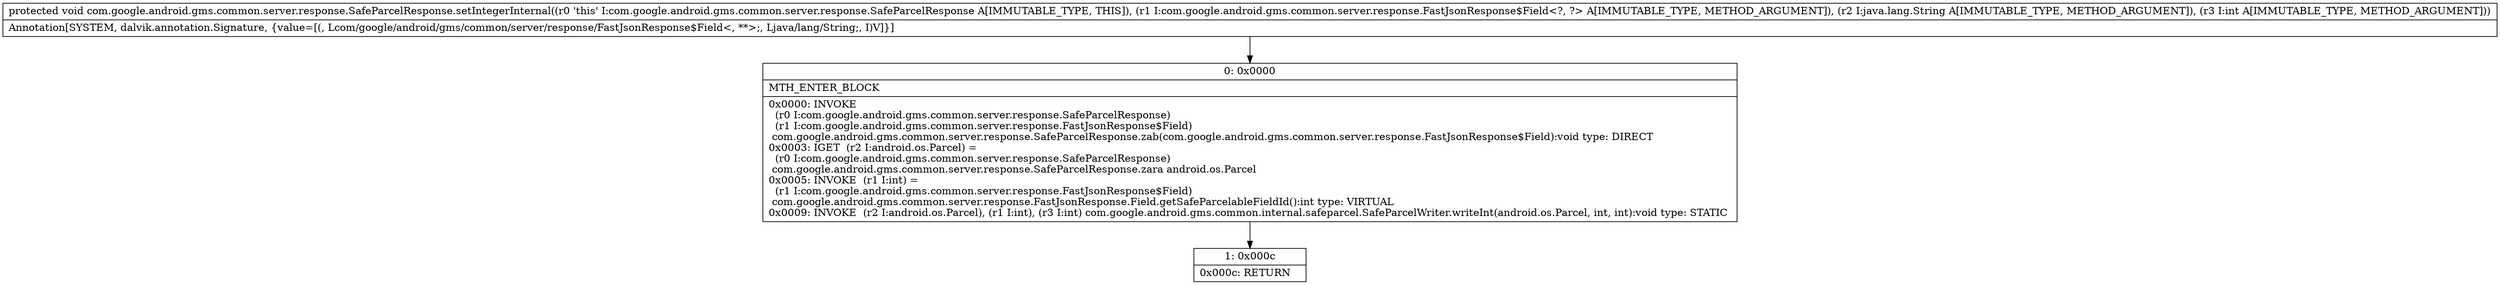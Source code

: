 digraph "CFG forcom.google.android.gms.common.server.response.SafeParcelResponse.setIntegerInternal(Lcom\/google\/android\/gms\/common\/server\/response\/FastJsonResponse$Field;Ljava\/lang\/String;I)V" {
Node_0 [shape=record,label="{0\:\ 0x0000|MTH_ENTER_BLOCK\l|0x0000: INVOKE  \l  (r0 I:com.google.android.gms.common.server.response.SafeParcelResponse)\l  (r1 I:com.google.android.gms.common.server.response.FastJsonResponse$Field)\l com.google.android.gms.common.server.response.SafeParcelResponse.zab(com.google.android.gms.common.server.response.FastJsonResponse$Field):void type: DIRECT \l0x0003: IGET  (r2 I:android.os.Parcel) = \l  (r0 I:com.google.android.gms.common.server.response.SafeParcelResponse)\l com.google.android.gms.common.server.response.SafeParcelResponse.zara android.os.Parcel \l0x0005: INVOKE  (r1 I:int) = \l  (r1 I:com.google.android.gms.common.server.response.FastJsonResponse$Field)\l com.google.android.gms.common.server.response.FastJsonResponse.Field.getSafeParcelableFieldId():int type: VIRTUAL \l0x0009: INVOKE  (r2 I:android.os.Parcel), (r1 I:int), (r3 I:int) com.google.android.gms.common.internal.safeparcel.SafeParcelWriter.writeInt(android.os.Parcel, int, int):void type: STATIC \l}"];
Node_1 [shape=record,label="{1\:\ 0x000c|0x000c: RETURN   \l}"];
MethodNode[shape=record,label="{protected void com.google.android.gms.common.server.response.SafeParcelResponse.setIntegerInternal((r0 'this' I:com.google.android.gms.common.server.response.SafeParcelResponse A[IMMUTABLE_TYPE, THIS]), (r1 I:com.google.android.gms.common.server.response.FastJsonResponse$Field\<?, ?\> A[IMMUTABLE_TYPE, METHOD_ARGUMENT]), (r2 I:java.lang.String A[IMMUTABLE_TYPE, METHOD_ARGUMENT]), (r3 I:int A[IMMUTABLE_TYPE, METHOD_ARGUMENT]))  | Annotation[SYSTEM, dalvik.annotation.Signature, \{value=[(, Lcom\/google\/android\/gms\/common\/server\/response\/FastJsonResponse$Field\<, **\>;, Ljava\/lang\/String;, I)V]\}]\l}"];
MethodNode -> Node_0;
Node_0 -> Node_1;
}

